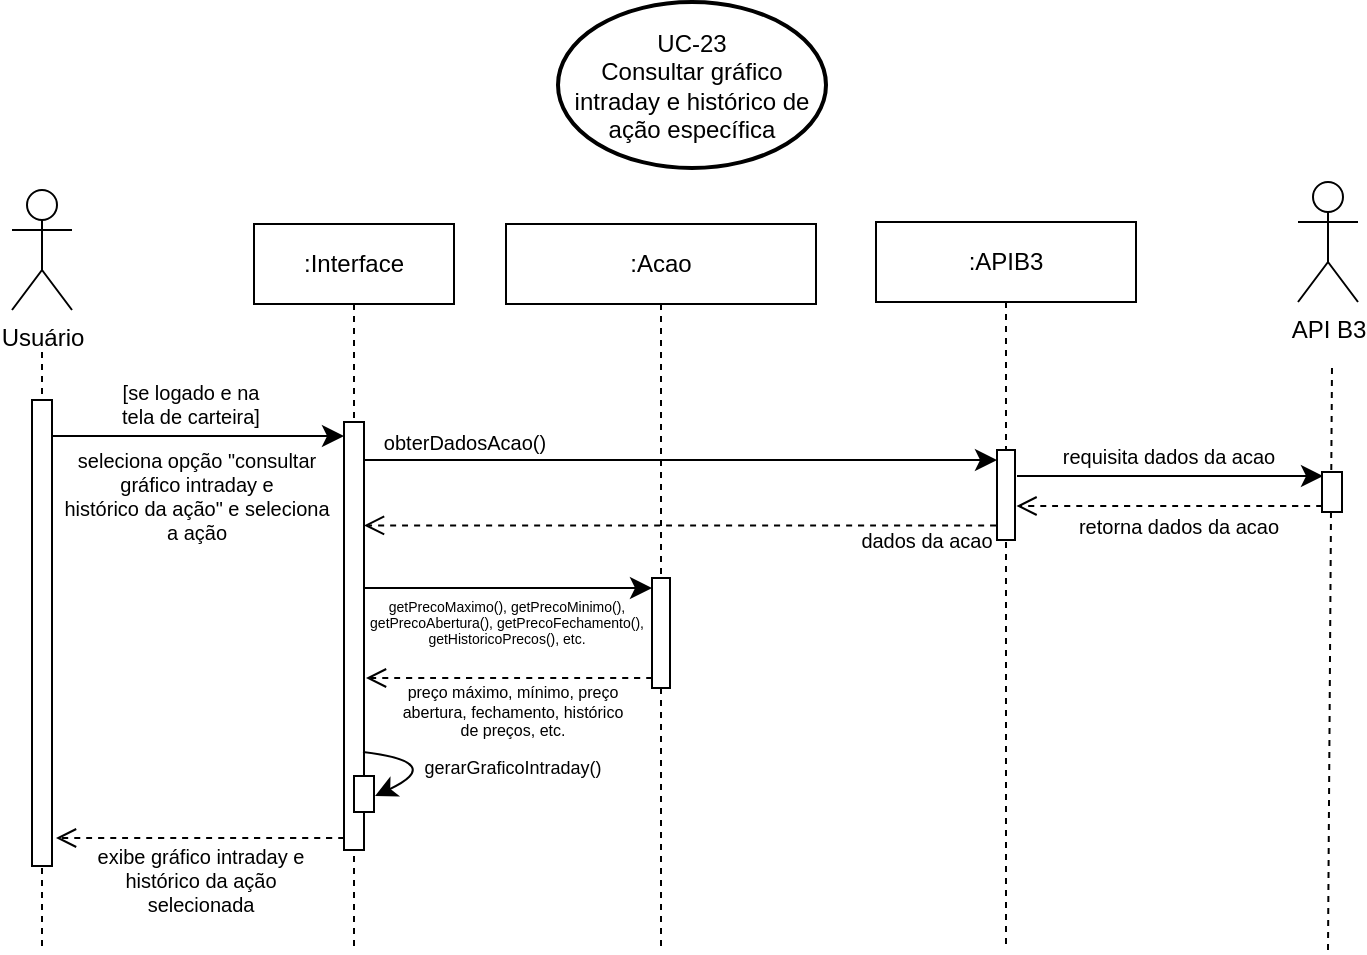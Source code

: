 <mxfile version="24.7.17">
  <diagram name="Page-1" id="1NCLN7Q19c2dh5S90SBv">
    <mxGraphModel dx="1389" dy="980" grid="0" gridSize="10" guides="1" tooltips="1" connect="1" arrows="1" fold="1" page="0" pageScale="1" pageWidth="850" pageHeight="1100" math="0" shadow="0">
      <root>
        <mxCell id="0" />
        <mxCell id="1" parent="0" />
        <mxCell id="0oviwOhFYknXnG-YnuMc-1" value=":Interface" style="shape=umlLifeline;perimeter=lifelinePerimeter;whiteSpace=wrap;html=1;container=0;dropTarget=0;collapsible=0;recursiveResize=0;outlineConnect=0;portConstraint=eastwest;newEdgeStyle={&quot;edgeStyle&quot;:&quot;elbowEdgeStyle&quot;,&quot;elbow&quot;:&quot;vertical&quot;,&quot;curved&quot;:0,&quot;rounded&quot;:0};" vertex="1" parent="1">
          <mxGeometry x="-57" y="-68" width="100" height="362" as="geometry" />
        </mxCell>
        <mxCell id="0oviwOhFYknXnG-YnuMc-2" value="" style="html=1;points=[];perimeter=orthogonalPerimeter;outlineConnect=0;targetShapes=umlLifeline;portConstraint=eastwest;newEdgeStyle={&quot;edgeStyle&quot;:&quot;elbowEdgeStyle&quot;,&quot;elbow&quot;:&quot;vertical&quot;,&quot;curved&quot;:0,&quot;rounded&quot;:0};" vertex="1" parent="0oviwOhFYknXnG-YnuMc-1">
          <mxGeometry x="45" y="99" width="10" height="214" as="geometry" />
        </mxCell>
        <mxCell id="0oviwOhFYknXnG-YnuMc-21" value="" style="endArrow=classic;html=1;rounded=0;fontSize=12;startSize=8;endSize=8;curved=1;" edge="1" parent="0oviwOhFYknXnG-YnuMc-1">
          <mxGeometry width="50" height="50" relative="1" as="geometry">
            <mxPoint x="54.5" y="264" as="sourcePoint" />
            <mxPoint x="60.5" y="286" as="targetPoint" />
            <Array as="points">
              <mxPoint x="96.5" y="269" />
            </Array>
          </mxGeometry>
        </mxCell>
        <mxCell id="0oviwOhFYknXnG-YnuMc-22" value="gerarGraficoIntraday()" style="edgeLabel;html=1;align=center;verticalAlign=middle;resizable=0;points=[];fontSize=9;" vertex="1" connectable="0" parent="0oviwOhFYknXnG-YnuMc-21">
          <mxGeometry x="0.475" y="-4" relative="1" as="geometry">
            <mxPoint x="50" y="-1" as="offset" />
          </mxGeometry>
        </mxCell>
        <mxCell id="0oviwOhFYknXnG-YnuMc-20" value="&lt;span style=&quot;color: rgba(0, 0, 0, 0); font-family: monospace; font-size: 0px; text-align: start;&quot;&gt;%3CmxGraphModel%3E%3Croot%3E%3CmxCell%20id%3D%220%22%2F%3E%3CmxCell%20id%3D%221%22%20parent%3D%220%22%2F%3E%3CmxCell%20id%3D%222%22%20value%3D%22%26lt%3Bfont%20style%3D%26quot%3Bfont-size%3A%209px%3B%26quot%3B%26gt%3B%5Bse%20n%C3%A3o%20houve%26lt%3B%2Ffont%26gt%3B%26lt%3Bdiv%20style%3D%26quot%3Bfont-size%3A%209px%3B%26quot%3B%26gt%3B%26lt%3Bfont%20style%3D%26quot%3Bfont-size%3A%209px%3B%26quot%3B%26gt%3Berro%5D%26lt%3B%2Ffont%26gt%3B%26lt%3B%2Fdiv%26gt%3B%22%20style%3D%22text%3Bhtml%3D1%3Balign%3Dcenter%3BverticalAlign%3Dmiddle%3Bresizable%3D0%3Bpoints%3D%5B%5D%3Bautosize%3D1%3BstrokeColor%3Dnone%3BfillColor%3Dnone%3BfontSize%3D9%3B%22%20vertex%3D%221%22%20parent%3D%221%22%3E%3CmxGeometry%20x%3D%22438%22%20y%3D%22306%22%20width%3D%2275%22%20height%3D%2234%22%20as%3D%22geometry%22%2F%3E%3C%2FmxCell%3E%3C%2Froot%3E%3C%2FmxGraphModel%3E&lt;/span&gt;" style="html=1;points=[];perimeter=orthogonalPerimeter;outlineConnect=0;targetShapes=umlLifeline;portConstraint=eastwest;newEdgeStyle={&quot;edgeStyle&quot;:&quot;elbowEdgeStyle&quot;,&quot;elbow&quot;:&quot;vertical&quot;,&quot;curved&quot;:0,&quot;rounded&quot;:0};" vertex="1" parent="0oviwOhFYknXnG-YnuMc-1">
          <mxGeometry x="50" y="276" width="10" height="18" as="geometry" />
        </mxCell>
        <mxCell id="0oviwOhFYknXnG-YnuMc-3" value="" style="endArrow=none;dashed=1;html=1;rounded=0;" edge="1" parent="1">
          <mxGeometry width="50" height="50" relative="1" as="geometry">
            <mxPoint x="-163" y="293" as="sourcePoint" />
            <mxPoint x="-163" y="-6" as="targetPoint" />
          </mxGeometry>
        </mxCell>
        <mxCell id="0oviwOhFYknXnG-YnuMc-4" value="Usuário" style="shape=umlActor;verticalLabelPosition=bottom;verticalAlign=top;html=1;outlineConnect=0;" vertex="1" parent="1">
          <mxGeometry x="-178" y="-85" width="30" height="60" as="geometry" />
        </mxCell>
        <mxCell id="0oviwOhFYknXnG-YnuMc-5" value="" style="rounded=0;whiteSpace=wrap;html=1;" vertex="1" parent="1">
          <mxGeometry x="-168" y="20" width="10" height="233" as="geometry" />
        </mxCell>
        <mxCell id="0oviwOhFYknXnG-YnuMc-6" value="" style="endArrow=classic;html=1;rounded=0;fontSize=12;startSize=8;endSize=8;curved=1;" edge="1" parent="1" target="0oviwOhFYknXnG-YnuMc-2">
          <mxGeometry width="50" height="50" relative="1" as="geometry">
            <mxPoint x="-158" y="38" as="sourcePoint" />
            <mxPoint x="-108" y="-12" as="targetPoint" />
          </mxGeometry>
        </mxCell>
        <mxCell id="0oviwOhFYknXnG-YnuMc-7" value="seleciona opção &quot;consultar&lt;div&gt;gráfico intraday e&lt;/div&gt;&lt;div&gt;histórico da ação&quot; e seleciona&lt;/div&gt;&lt;div&gt;a ação&lt;/div&gt;" style="edgeLabel;html=1;align=center;verticalAlign=middle;resizable=0;points=[];fontSize=10;" vertex="1" connectable="0" parent="0oviwOhFYknXnG-YnuMc-6">
          <mxGeometry x="0.538" y="2" relative="1" as="geometry">
            <mxPoint x="-41" y="32" as="offset" />
          </mxGeometry>
        </mxCell>
        <mxCell id="0oviwOhFYknXnG-YnuMc-8" value="[se logado e na tela de carteira]" style="text;html=1;align=center;verticalAlign=middle;whiteSpace=wrap;rounded=0;fontSize=10;" vertex="1" parent="1">
          <mxGeometry x="-132" y="7" width="87" height="30" as="geometry" />
        </mxCell>
        <mxCell id="0oviwOhFYknXnG-YnuMc-9" value="" style="endArrow=open;html=1;rounded=0;fontSize=12;startSize=8;endSize=8;curved=1;endFill=0;dashed=1;" edge="1" parent="1">
          <mxGeometry width="50" height="50" relative="1" as="geometry">
            <mxPoint x="-12" y="239" as="sourcePoint" />
            <mxPoint x="-156" y="239" as="targetPoint" />
          </mxGeometry>
        </mxCell>
        <mxCell id="0oviwOhFYknXnG-YnuMc-10" value="exibe gráfico intraday e&lt;div&gt;histórico da ação&lt;/div&gt;&lt;div&gt;selecionada&lt;/div&gt;" style="edgeLabel;html=1;align=center;verticalAlign=middle;resizable=0;points=[];fontSize=10;" vertex="1" connectable="0" parent="0oviwOhFYknXnG-YnuMc-9">
          <mxGeometry x="0.082" relative="1" as="geometry">
            <mxPoint x="6" y="21" as="offset" />
          </mxGeometry>
        </mxCell>
        <mxCell id="0oviwOhFYknXnG-YnuMc-11" value="UC-23&lt;div&gt;Consultar gráfico intraday e histórico de ação específica&lt;/div&gt;" style="strokeWidth=2;html=1;shape=mxgraph.flowchart.start_1;whiteSpace=wrap;" vertex="1" parent="1">
          <mxGeometry x="95" y="-179" width="134" height="83" as="geometry" />
        </mxCell>
        <mxCell id="0oviwOhFYknXnG-YnuMc-12" value=":APIB3" style="shape=umlLifeline;perimeter=lifelinePerimeter;whiteSpace=wrap;html=1;container=1;dropTarget=0;collapsible=0;recursiveResize=0;outlineConnect=0;portConstraint=eastwest;newEdgeStyle={&quot;curved&quot;:0,&quot;rounded&quot;:0};" vertex="1" parent="1">
          <mxGeometry x="254" y="-69" width="130" height="363" as="geometry" />
        </mxCell>
        <mxCell id="0oviwOhFYknXnG-YnuMc-13" value="" style="html=1;points=[[0,0,0,0,5],[0,1,0,0,-5],[1,0,0,0,5],[1,1,0,0,-5]];perimeter=orthogonalPerimeter;outlineConnect=0;targetShapes=umlLifeline;portConstraint=eastwest;newEdgeStyle={&quot;curved&quot;:0,&quot;rounded&quot;:0};" vertex="1" parent="0oviwOhFYknXnG-YnuMc-12">
          <mxGeometry x="60.5" y="114" width="9" height="45" as="geometry" />
        </mxCell>
        <mxCell id="0oviwOhFYknXnG-YnuMc-15" value="" style="endArrow=none;dashed=1;html=1;rounded=0;" edge="1" parent="1">
          <mxGeometry width="50" height="50" relative="1" as="geometry">
            <mxPoint x="480" y="295" as="sourcePoint" />
            <mxPoint x="482" y="3" as="targetPoint" />
          </mxGeometry>
        </mxCell>
        <mxCell id="0oviwOhFYknXnG-YnuMc-16" value="" style="html=1;points=[[0,0,0,0,5],[0,1,0,0,-5],[1,0,0,0,5],[1,1,0,0,-5]];perimeter=orthogonalPerimeter;outlineConnect=0;targetShapes=umlLifeline;portConstraint=eastwest;newEdgeStyle={&quot;curved&quot;:0,&quot;rounded&quot;:0};" vertex="1" parent="1">
          <mxGeometry x="477" y="56" width="10" height="20" as="geometry" />
        </mxCell>
        <mxCell id="0oviwOhFYknXnG-YnuMc-17" value="API B3" style="shape=umlActor;verticalLabelPosition=bottom;verticalAlign=top;html=1;" vertex="1" parent="1">
          <mxGeometry x="465" y="-89" width="30" height="60" as="geometry" />
        </mxCell>
        <mxCell id="0oviwOhFYknXnG-YnuMc-18" value=":Acao" style="shape=umlLifeline;perimeter=lifelinePerimeter;whiteSpace=wrap;html=1;container=1;dropTarget=0;collapsible=0;recursiveResize=0;outlineConnect=0;portConstraint=eastwest;newEdgeStyle={&quot;curved&quot;:0,&quot;rounded&quot;:0};" vertex="1" parent="1">
          <mxGeometry x="69" y="-68" width="155" height="362" as="geometry" />
        </mxCell>
        <mxCell id="0oviwOhFYknXnG-YnuMc-19" value="" style="html=1;points=[[0,0,0,0,5],[0,1,0,0,-5],[1,0,0,0,5],[1,1,0,0,-5]];perimeter=orthogonalPerimeter;outlineConnect=0;targetShapes=umlLifeline;portConstraint=eastwest;newEdgeStyle={&quot;curved&quot;:0,&quot;rounded&quot;:0};" vertex="1" parent="0oviwOhFYknXnG-YnuMc-18">
          <mxGeometry x="73" y="177" width="9" height="55" as="geometry" />
        </mxCell>
        <mxCell id="0oviwOhFYknXnG-YnuMc-28" value="" style="endArrow=classic;html=1;rounded=0;fontSize=12;startSize=8;endSize=8;curved=1;entryX=0;entryY=0;entryDx=0;entryDy=5;entryPerimeter=0;" edge="1" parent="1" source="0oviwOhFYknXnG-YnuMc-2" target="0oviwOhFYknXnG-YnuMc-13">
          <mxGeometry width="50" height="50" relative="1" as="geometry">
            <mxPoint x="151" y="70" as="sourcePoint" />
            <mxPoint x="201" y="20" as="targetPoint" />
          </mxGeometry>
        </mxCell>
        <mxCell id="0oviwOhFYknXnG-YnuMc-29" value="obterDadosAcao()" style="edgeLabel;html=1;align=center;verticalAlign=middle;resizable=0;points=[];fontSize=10;" vertex="1" connectable="0" parent="0oviwOhFYknXnG-YnuMc-28">
          <mxGeometry x="-0.074" y="2" relative="1" as="geometry">
            <mxPoint x="-97" y="-7" as="offset" />
          </mxGeometry>
        </mxCell>
        <mxCell id="0oviwOhFYknXnG-YnuMc-30" value="" style="endArrow=classic;html=1;rounded=0;fontSize=12;startSize=8;endSize=8;curved=1;entryX=0;entryY=0;entryDx=0;entryDy=0;entryPerimeter=0;" edge="1" parent="1">
          <mxGeometry width="50" height="50" relative="1" as="geometry">
            <mxPoint x="324.5" y="58" as="sourcePoint" />
            <mxPoint x="477.5" y="58" as="targetPoint" />
          </mxGeometry>
        </mxCell>
        <mxCell id="0oviwOhFYknXnG-YnuMc-31" value="&lt;font style=&quot;font-size: 10px;&quot;&gt;requisita dados da acao&lt;/font&gt;" style="edgeLabel;html=1;align=center;verticalAlign=middle;resizable=0;points=[];fontSize=12;" vertex="1" connectable="0" parent="0oviwOhFYknXnG-YnuMc-30">
          <mxGeometry x="-0.009" y="1" relative="1" as="geometry">
            <mxPoint x="-1" y="-9" as="offset" />
          </mxGeometry>
        </mxCell>
        <mxCell id="0oviwOhFYknXnG-YnuMc-32" value="" style="endArrow=open;html=1;rounded=0;fontSize=12;startSize=8;endSize=8;curved=1;endFill=0;dashed=1;" edge="1" parent="1" source="0oviwOhFYknXnG-YnuMc-16">
          <mxGeometry width="50" height="50" relative="1" as="geometry">
            <mxPoint x="477.75" y="95" as="sourcePoint" />
            <mxPoint x="324.25" y="73" as="targetPoint" />
          </mxGeometry>
        </mxCell>
        <mxCell id="0oviwOhFYknXnG-YnuMc-33" value="&lt;font style=&quot;font-size: 10px;&quot;&gt;retorna dados da acao&lt;/font&gt;" style="edgeLabel;html=1;align=center;verticalAlign=middle;resizable=0;points=[];fontSize=12;" vertex="1" connectable="0" parent="1">
          <mxGeometry x="405.004" y="83" as="geometry" />
        </mxCell>
        <mxCell id="0oviwOhFYknXnG-YnuMc-34" value="" style="endArrow=open;html=1;rounded=0;fontSize=12;startSize=8;endSize=8;curved=1;endFill=0;dashed=1;" edge="1" parent="1" target="0oviwOhFYknXnG-YnuMc-2">
          <mxGeometry width="50" height="50" relative="1" as="geometry">
            <mxPoint x="314" y="82.71" as="sourcePoint" />
            <mxPoint x="150" y="82.71" as="targetPoint" />
          </mxGeometry>
        </mxCell>
        <mxCell id="0oviwOhFYknXnG-YnuMc-35" value="dados da acao" style="edgeLabel;html=1;align=center;verticalAlign=middle;resizable=0;points=[];fontSize=10;" vertex="1" connectable="0" parent="0oviwOhFYknXnG-YnuMc-34">
          <mxGeometry x="0.053" relative="1" as="geometry">
            <mxPoint x="131" y="7" as="offset" />
          </mxGeometry>
        </mxCell>
        <mxCell id="0oviwOhFYknXnG-YnuMc-54" value="" style="endArrow=classic;html=1;rounded=0;fontSize=12;startSize=8;endSize=8;curved=1;" edge="1" parent="1" target="0oviwOhFYknXnG-YnuMc-19">
          <mxGeometry width="50" height="50" relative="1" as="geometry">
            <mxPoint x="-2" y="114" as="sourcePoint" />
            <mxPoint x="48" y="64" as="targetPoint" />
          </mxGeometry>
        </mxCell>
        <mxCell id="0oviwOhFYknXnG-YnuMc-55" value="getPrecoMaximo(), getPrecoMinimo(),&lt;div style=&quot;font-size: 7px;&quot;&gt;getPrecoAbertura(), getPrecoFechamento(),&lt;/div&gt;&lt;div style=&quot;font-size: 7px;&quot;&gt;getHistoricoPrecos(), etc.&lt;/div&gt;&lt;div style=&quot;font-size: 7px;&quot;&gt;&lt;br style=&quot;font-size: 7px;&quot;&gt;&lt;/div&gt;&lt;div style=&quot;font-size: 7px;&quot;&gt;&lt;br style=&quot;font-size: 7px;&quot;&gt;&lt;/div&gt;" style="edgeLabel;html=1;align=center;verticalAlign=middle;resizable=0;points=[];fontSize=7;" vertex="1" connectable="0" parent="0oviwOhFYknXnG-YnuMc-54">
          <mxGeometry x="0.122" y="-1" relative="1" as="geometry">
            <mxPoint x="-10" y="25" as="offset" />
          </mxGeometry>
        </mxCell>
        <mxCell id="0oviwOhFYknXnG-YnuMc-58" value="" style="endArrow=open;html=1;rounded=0;fontSize=12;startSize=8;endSize=8;curved=1;endFill=0;dashed=1;" edge="1" parent="1">
          <mxGeometry width="50" height="50" relative="1" as="geometry">
            <mxPoint x="142" y="159" as="sourcePoint" />
            <mxPoint x="-1" y="159" as="targetPoint" />
          </mxGeometry>
        </mxCell>
        <mxCell id="0oviwOhFYknXnG-YnuMc-59" value="preço máximo, mínimo, preço&lt;div style=&quot;font-size: 8px;&quot;&gt;abertura, fechamento, histórico&lt;/div&gt;&lt;div style=&quot;font-size: 8px;&quot;&gt;de preços, etc.&lt;/div&gt;" style="edgeLabel;html=1;align=center;verticalAlign=middle;resizable=0;points=[];fontSize=8;" vertex="1" connectable="0" parent="0oviwOhFYknXnG-YnuMc-58">
          <mxGeometry x="0.053" relative="1" as="geometry">
            <mxPoint x="5" y="17" as="offset" />
          </mxGeometry>
        </mxCell>
      </root>
    </mxGraphModel>
  </diagram>
</mxfile>
